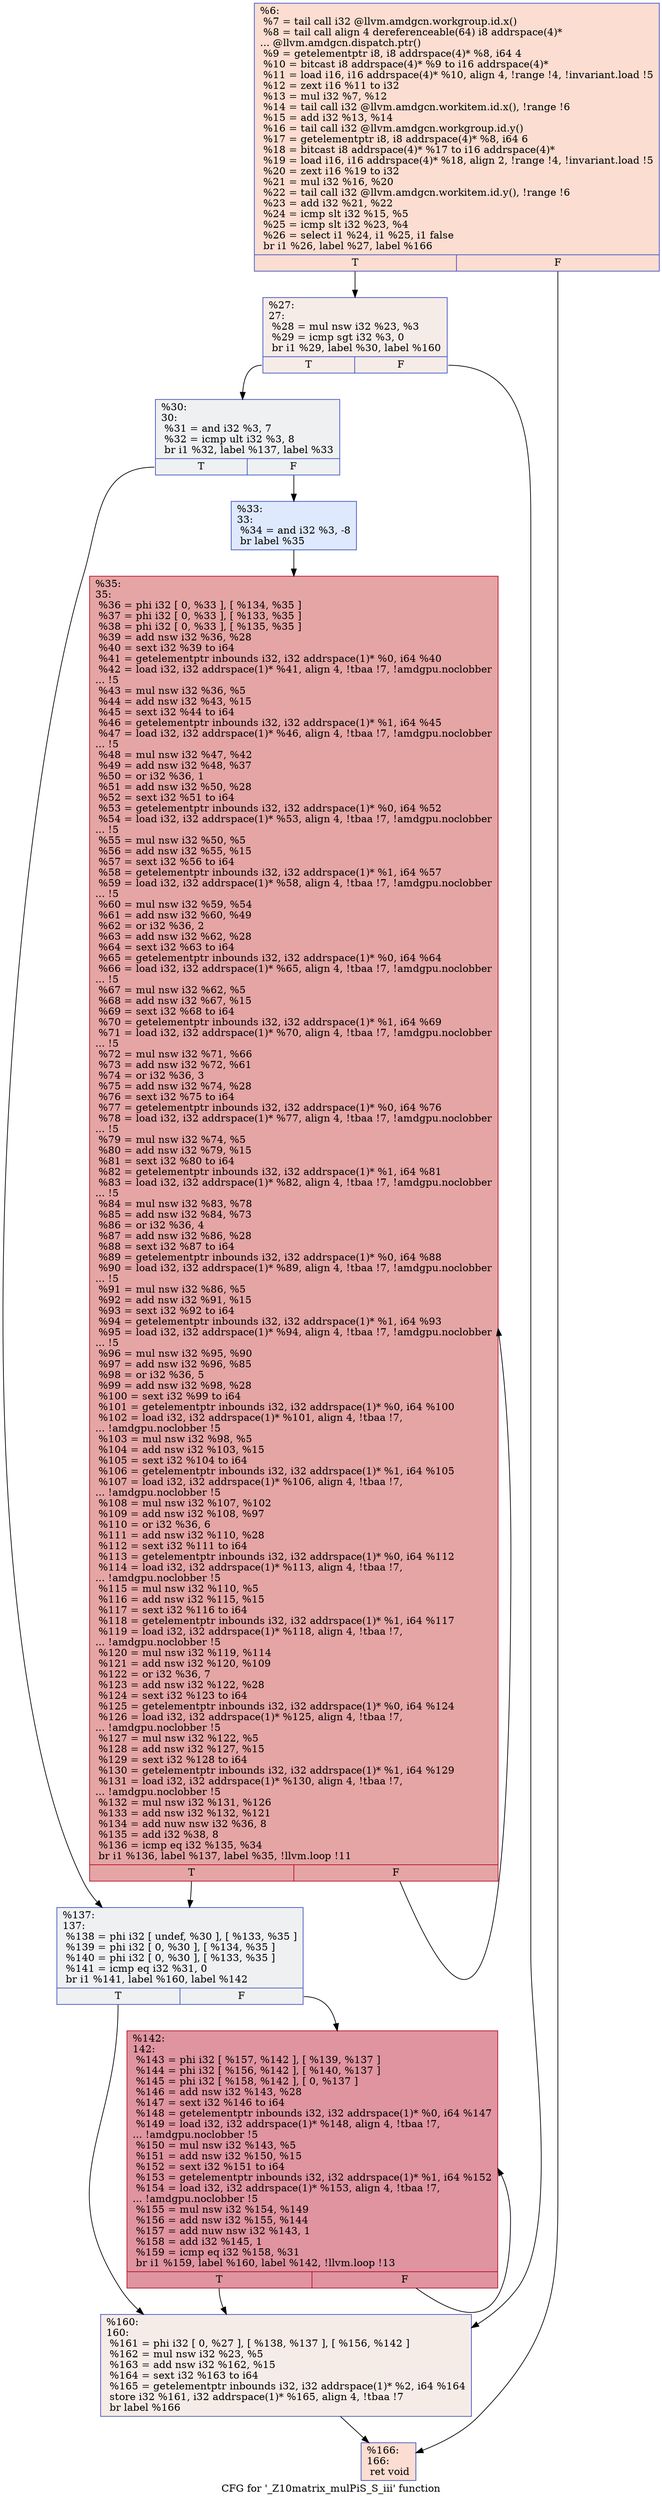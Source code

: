 digraph "CFG for '_Z10matrix_mulPiS_S_iii' function" {
	label="CFG for '_Z10matrix_mulPiS_S_iii' function";

	Node0x56dbbb0 [shape=record,color="#3d50c3ff", style=filled, fillcolor="#f7b39670",label="{%6:\l  %7 = tail call i32 @llvm.amdgcn.workgroup.id.x()\l  %8 = tail call align 4 dereferenceable(64) i8 addrspace(4)*\l... @llvm.amdgcn.dispatch.ptr()\l  %9 = getelementptr i8, i8 addrspace(4)* %8, i64 4\l  %10 = bitcast i8 addrspace(4)* %9 to i16 addrspace(4)*\l  %11 = load i16, i16 addrspace(4)* %10, align 4, !range !4, !invariant.load !5\l  %12 = zext i16 %11 to i32\l  %13 = mul i32 %7, %12\l  %14 = tail call i32 @llvm.amdgcn.workitem.id.x(), !range !6\l  %15 = add i32 %13, %14\l  %16 = tail call i32 @llvm.amdgcn.workgroup.id.y()\l  %17 = getelementptr i8, i8 addrspace(4)* %8, i64 6\l  %18 = bitcast i8 addrspace(4)* %17 to i16 addrspace(4)*\l  %19 = load i16, i16 addrspace(4)* %18, align 2, !range !4, !invariant.load !5\l  %20 = zext i16 %19 to i32\l  %21 = mul i32 %16, %20\l  %22 = tail call i32 @llvm.amdgcn.workitem.id.y(), !range !6\l  %23 = add i32 %21, %22\l  %24 = icmp slt i32 %15, %5\l  %25 = icmp slt i32 %23, %4\l  %26 = select i1 %24, i1 %25, i1 false\l  br i1 %26, label %27, label %166\l|{<s0>T|<s1>F}}"];
	Node0x56dbbb0:s0 -> Node0x56df630;
	Node0x56dbbb0:s1 -> Node0x56df6c0;
	Node0x56df630 [shape=record,color="#3d50c3ff", style=filled, fillcolor="#ead5c970",label="{%27:\l27:                                               \l  %28 = mul nsw i32 %23, %3\l  %29 = icmp sgt i32 %3, 0\l  br i1 %29, label %30, label %160\l|{<s0>T|<s1>F}}"];
	Node0x56df630:s0 -> Node0x56df950;
	Node0x56df630:s1 -> Node0x56df9a0;
	Node0x56df950 [shape=record,color="#3d50c3ff", style=filled, fillcolor="#d9dce170",label="{%30:\l30:                                               \l  %31 = and i32 %3, 7\l  %32 = icmp ult i32 %3, 8\l  br i1 %32, label %137, label %33\l|{<s0>T|<s1>F}}"];
	Node0x56df950:s0 -> Node0x56ddbd0;
	Node0x56df950:s1 -> Node0x56ddc20;
	Node0x56ddc20 [shape=record,color="#3d50c3ff", style=filled, fillcolor="#b5cdfa70",label="{%33:\l33:                                               \l  %34 = and i32 %3, -8\l  br label %35\l}"];
	Node0x56ddc20 -> Node0x56dffb0;
	Node0x56dffb0 [shape=record,color="#b70d28ff", style=filled, fillcolor="#c5333470",label="{%35:\l35:                                               \l  %36 = phi i32 [ 0, %33 ], [ %134, %35 ]\l  %37 = phi i32 [ 0, %33 ], [ %133, %35 ]\l  %38 = phi i32 [ 0, %33 ], [ %135, %35 ]\l  %39 = add nsw i32 %36, %28\l  %40 = sext i32 %39 to i64\l  %41 = getelementptr inbounds i32, i32 addrspace(1)* %0, i64 %40\l  %42 = load i32, i32 addrspace(1)* %41, align 4, !tbaa !7, !amdgpu.noclobber\l... !5\l  %43 = mul nsw i32 %36, %5\l  %44 = add nsw i32 %43, %15\l  %45 = sext i32 %44 to i64\l  %46 = getelementptr inbounds i32, i32 addrspace(1)* %1, i64 %45\l  %47 = load i32, i32 addrspace(1)* %46, align 4, !tbaa !7, !amdgpu.noclobber\l... !5\l  %48 = mul nsw i32 %47, %42\l  %49 = add nsw i32 %48, %37\l  %50 = or i32 %36, 1\l  %51 = add nsw i32 %50, %28\l  %52 = sext i32 %51 to i64\l  %53 = getelementptr inbounds i32, i32 addrspace(1)* %0, i64 %52\l  %54 = load i32, i32 addrspace(1)* %53, align 4, !tbaa !7, !amdgpu.noclobber\l... !5\l  %55 = mul nsw i32 %50, %5\l  %56 = add nsw i32 %55, %15\l  %57 = sext i32 %56 to i64\l  %58 = getelementptr inbounds i32, i32 addrspace(1)* %1, i64 %57\l  %59 = load i32, i32 addrspace(1)* %58, align 4, !tbaa !7, !amdgpu.noclobber\l... !5\l  %60 = mul nsw i32 %59, %54\l  %61 = add nsw i32 %60, %49\l  %62 = or i32 %36, 2\l  %63 = add nsw i32 %62, %28\l  %64 = sext i32 %63 to i64\l  %65 = getelementptr inbounds i32, i32 addrspace(1)* %0, i64 %64\l  %66 = load i32, i32 addrspace(1)* %65, align 4, !tbaa !7, !amdgpu.noclobber\l... !5\l  %67 = mul nsw i32 %62, %5\l  %68 = add nsw i32 %67, %15\l  %69 = sext i32 %68 to i64\l  %70 = getelementptr inbounds i32, i32 addrspace(1)* %1, i64 %69\l  %71 = load i32, i32 addrspace(1)* %70, align 4, !tbaa !7, !amdgpu.noclobber\l... !5\l  %72 = mul nsw i32 %71, %66\l  %73 = add nsw i32 %72, %61\l  %74 = or i32 %36, 3\l  %75 = add nsw i32 %74, %28\l  %76 = sext i32 %75 to i64\l  %77 = getelementptr inbounds i32, i32 addrspace(1)* %0, i64 %76\l  %78 = load i32, i32 addrspace(1)* %77, align 4, !tbaa !7, !amdgpu.noclobber\l... !5\l  %79 = mul nsw i32 %74, %5\l  %80 = add nsw i32 %79, %15\l  %81 = sext i32 %80 to i64\l  %82 = getelementptr inbounds i32, i32 addrspace(1)* %1, i64 %81\l  %83 = load i32, i32 addrspace(1)* %82, align 4, !tbaa !7, !amdgpu.noclobber\l... !5\l  %84 = mul nsw i32 %83, %78\l  %85 = add nsw i32 %84, %73\l  %86 = or i32 %36, 4\l  %87 = add nsw i32 %86, %28\l  %88 = sext i32 %87 to i64\l  %89 = getelementptr inbounds i32, i32 addrspace(1)* %0, i64 %88\l  %90 = load i32, i32 addrspace(1)* %89, align 4, !tbaa !7, !amdgpu.noclobber\l... !5\l  %91 = mul nsw i32 %86, %5\l  %92 = add nsw i32 %91, %15\l  %93 = sext i32 %92 to i64\l  %94 = getelementptr inbounds i32, i32 addrspace(1)* %1, i64 %93\l  %95 = load i32, i32 addrspace(1)* %94, align 4, !tbaa !7, !amdgpu.noclobber\l... !5\l  %96 = mul nsw i32 %95, %90\l  %97 = add nsw i32 %96, %85\l  %98 = or i32 %36, 5\l  %99 = add nsw i32 %98, %28\l  %100 = sext i32 %99 to i64\l  %101 = getelementptr inbounds i32, i32 addrspace(1)* %0, i64 %100\l  %102 = load i32, i32 addrspace(1)* %101, align 4, !tbaa !7,\l... !amdgpu.noclobber !5\l  %103 = mul nsw i32 %98, %5\l  %104 = add nsw i32 %103, %15\l  %105 = sext i32 %104 to i64\l  %106 = getelementptr inbounds i32, i32 addrspace(1)* %1, i64 %105\l  %107 = load i32, i32 addrspace(1)* %106, align 4, !tbaa !7,\l... !amdgpu.noclobber !5\l  %108 = mul nsw i32 %107, %102\l  %109 = add nsw i32 %108, %97\l  %110 = or i32 %36, 6\l  %111 = add nsw i32 %110, %28\l  %112 = sext i32 %111 to i64\l  %113 = getelementptr inbounds i32, i32 addrspace(1)* %0, i64 %112\l  %114 = load i32, i32 addrspace(1)* %113, align 4, !tbaa !7,\l... !amdgpu.noclobber !5\l  %115 = mul nsw i32 %110, %5\l  %116 = add nsw i32 %115, %15\l  %117 = sext i32 %116 to i64\l  %118 = getelementptr inbounds i32, i32 addrspace(1)* %1, i64 %117\l  %119 = load i32, i32 addrspace(1)* %118, align 4, !tbaa !7,\l... !amdgpu.noclobber !5\l  %120 = mul nsw i32 %119, %114\l  %121 = add nsw i32 %120, %109\l  %122 = or i32 %36, 7\l  %123 = add nsw i32 %122, %28\l  %124 = sext i32 %123 to i64\l  %125 = getelementptr inbounds i32, i32 addrspace(1)* %0, i64 %124\l  %126 = load i32, i32 addrspace(1)* %125, align 4, !tbaa !7,\l... !amdgpu.noclobber !5\l  %127 = mul nsw i32 %122, %5\l  %128 = add nsw i32 %127, %15\l  %129 = sext i32 %128 to i64\l  %130 = getelementptr inbounds i32, i32 addrspace(1)* %1, i64 %129\l  %131 = load i32, i32 addrspace(1)* %130, align 4, !tbaa !7,\l... !amdgpu.noclobber !5\l  %132 = mul nsw i32 %131, %126\l  %133 = add nsw i32 %132, %121\l  %134 = add nuw nsw i32 %36, 8\l  %135 = add i32 %38, 8\l  %136 = icmp eq i32 %135, %34\l  br i1 %136, label %137, label %35, !llvm.loop !11\l|{<s0>T|<s1>F}}"];
	Node0x56dffb0:s0 -> Node0x56ddbd0;
	Node0x56dffb0:s1 -> Node0x56dffb0;
	Node0x56ddbd0 [shape=record,color="#3d50c3ff", style=filled, fillcolor="#d9dce170",label="{%137:\l137:                                              \l  %138 = phi i32 [ undef, %30 ], [ %133, %35 ]\l  %139 = phi i32 [ 0, %30 ], [ %134, %35 ]\l  %140 = phi i32 [ 0, %30 ], [ %133, %35 ]\l  %141 = icmp eq i32 %31, 0\l  br i1 %141, label %160, label %142\l|{<s0>T|<s1>F}}"];
	Node0x56ddbd0:s0 -> Node0x56df9a0;
	Node0x56ddbd0:s1 -> Node0x56e5280;
	Node0x56e5280 [shape=record,color="#b70d28ff", style=filled, fillcolor="#b70d2870",label="{%142:\l142:                                              \l  %143 = phi i32 [ %157, %142 ], [ %139, %137 ]\l  %144 = phi i32 [ %156, %142 ], [ %140, %137 ]\l  %145 = phi i32 [ %158, %142 ], [ 0, %137 ]\l  %146 = add nsw i32 %143, %28\l  %147 = sext i32 %146 to i64\l  %148 = getelementptr inbounds i32, i32 addrspace(1)* %0, i64 %147\l  %149 = load i32, i32 addrspace(1)* %148, align 4, !tbaa !7,\l... !amdgpu.noclobber !5\l  %150 = mul nsw i32 %143, %5\l  %151 = add nsw i32 %150, %15\l  %152 = sext i32 %151 to i64\l  %153 = getelementptr inbounds i32, i32 addrspace(1)* %1, i64 %152\l  %154 = load i32, i32 addrspace(1)* %153, align 4, !tbaa !7,\l... !amdgpu.noclobber !5\l  %155 = mul nsw i32 %154, %149\l  %156 = add nsw i32 %155, %144\l  %157 = add nuw nsw i32 %143, 1\l  %158 = add i32 %145, 1\l  %159 = icmp eq i32 %158, %31\l  br i1 %159, label %160, label %142, !llvm.loop !13\l|{<s0>T|<s1>F}}"];
	Node0x56e5280:s0 -> Node0x56df9a0;
	Node0x56e5280:s1 -> Node0x56e5280;
	Node0x56df9a0 [shape=record,color="#3d50c3ff", style=filled, fillcolor="#ead5c970",label="{%160:\l160:                                              \l  %161 = phi i32 [ 0, %27 ], [ %138, %137 ], [ %156, %142 ]\l  %162 = mul nsw i32 %23, %5\l  %163 = add nsw i32 %162, %15\l  %164 = sext i32 %163 to i64\l  %165 = getelementptr inbounds i32, i32 addrspace(1)* %2, i64 %164\l  store i32 %161, i32 addrspace(1)* %165, align 4, !tbaa !7\l  br label %166\l}"];
	Node0x56df9a0 -> Node0x56df6c0;
	Node0x56df6c0 [shape=record,color="#3d50c3ff", style=filled, fillcolor="#f7b39670",label="{%166:\l166:                                              \l  ret void\l}"];
}
